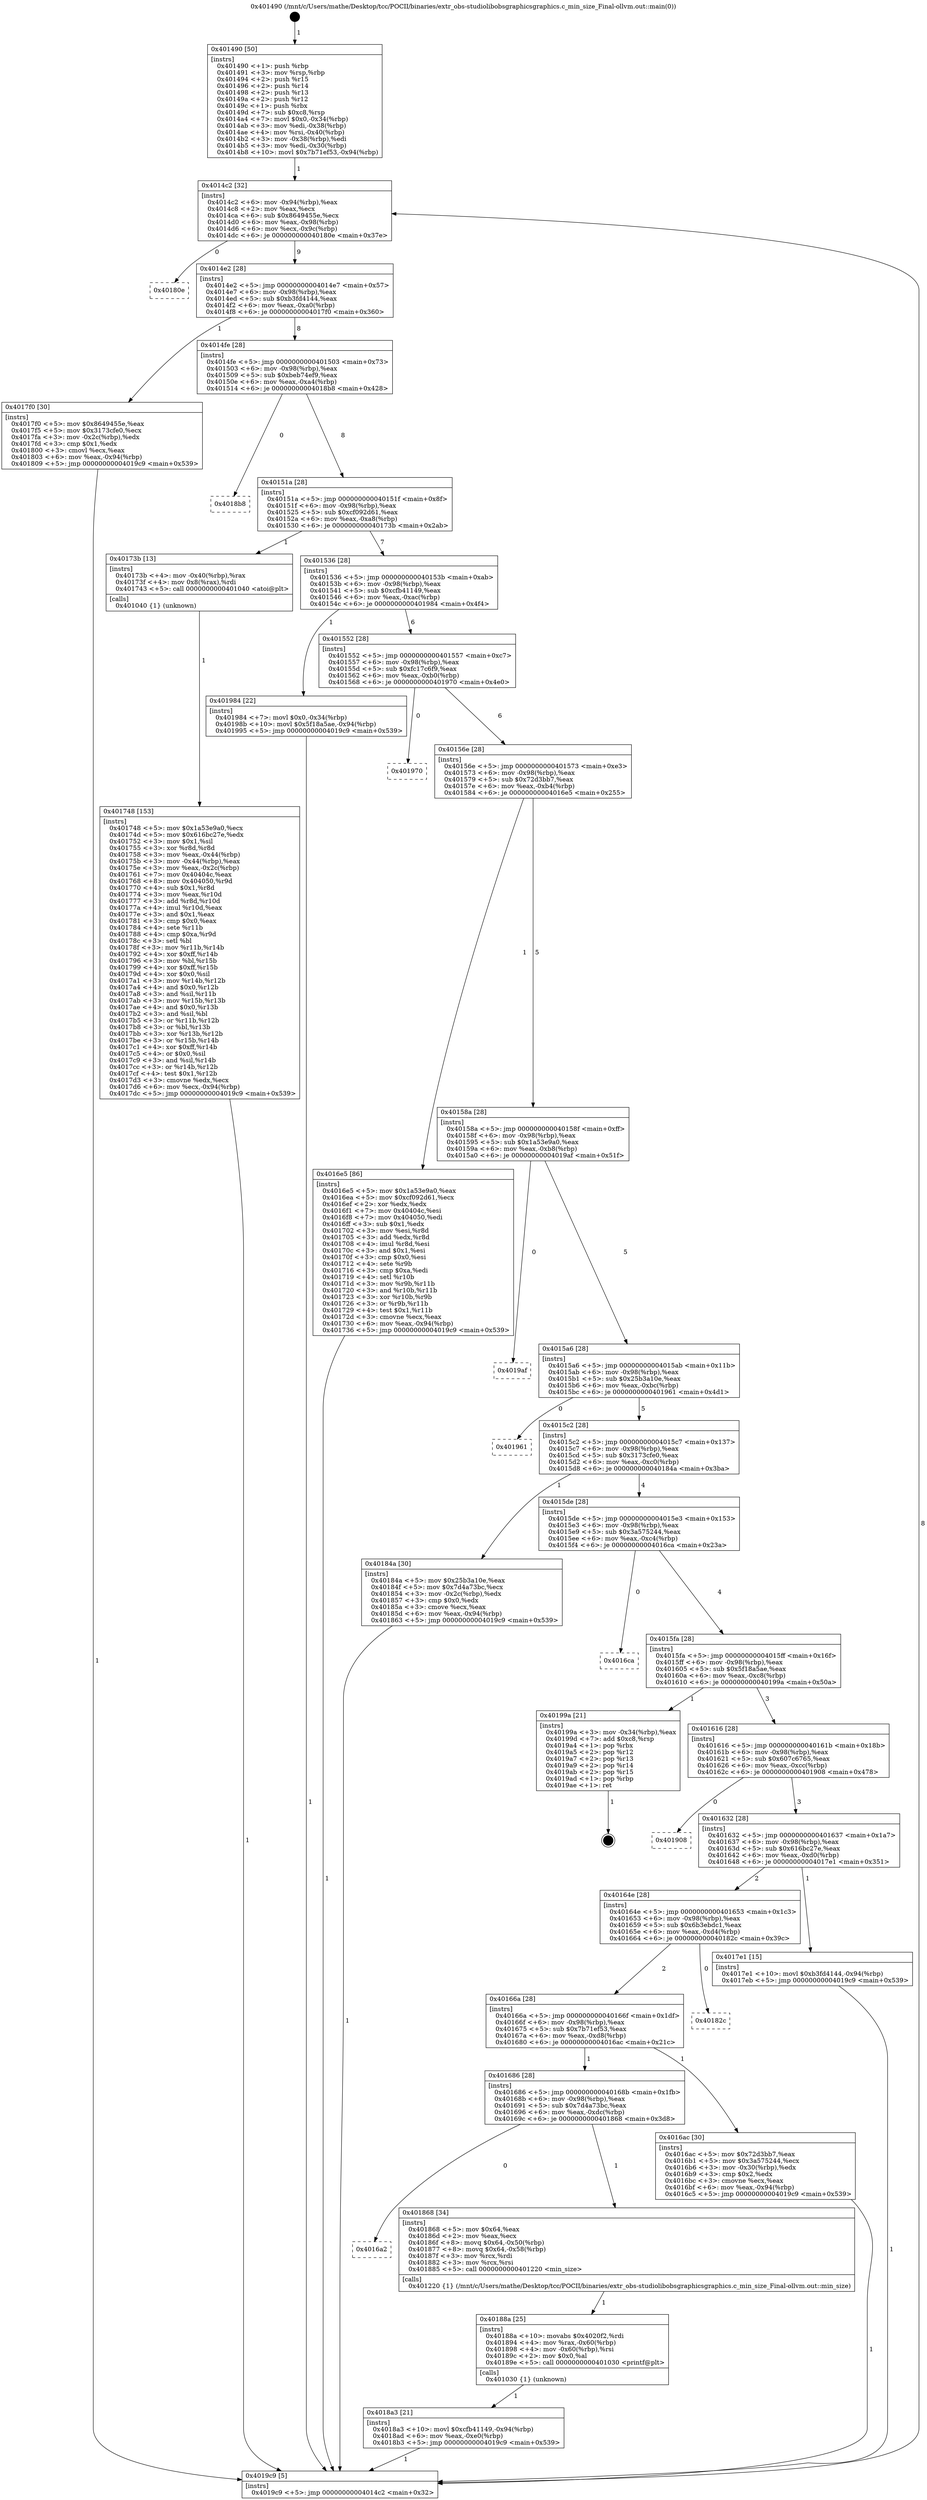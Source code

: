 digraph "0x401490" {
  label = "0x401490 (/mnt/c/Users/mathe/Desktop/tcc/POCII/binaries/extr_obs-studiolibobsgraphicsgraphics.c_min_size_Final-ollvm.out::main(0))"
  labelloc = "t"
  node[shape=record]

  Entry [label="",width=0.3,height=0.3,shape=circle,fillcolor=black,style=filled]
  "0x4014c2" [label="{
     0x4014c2 [32]\l
     | [instrs]\l
     &nbsp;&nbsp;0x4014c2 \<+6\>: mov -0x94(%rbp),%eax\l
     &nbsp;&nbsp;0x4014c8 \<+2\>: mov %eax,%ecx\l
     &nbsp;&nbsp;0x4014ca \<+6\>: sub $0x8649455e,%ecx\l
     &nbsp;&nbsp;0x4014d0 \<+6\>: mov %eax,-0x98(%rbp)\l
     &nbsp;&nbsp;0x4014d6 \<+6\>: mov %ecx,-0x9c(%rbp)\l
     &nbsp;&nbsp;0x4014dc \<+6\>: je 000000000040180e \<main+0x37e\>\l
  }"]
  "0x40180e" [label="{
     0x40180e\l
  }", style=dashed]
  "0x4014e2" [label="{
     0x4014e2 [28]\l
     | [instrs]\l
     &nbsp;&nbsp;0x4014e2 \<+5\>: jmp 00000000004014e7 \<main+0x57\>\l
     &nbsp;&nbsp;0x4014e7 \<+6\>: mov -0x98(%rbp),%eax\l
     &nbsp;&nbsp;0x4014ed \<+5\>: sub $0xb3fd4144,%eax\l
     &nbsp;&nbsp;0x4014f2 \<+6\>: mov %eax,-0xa0(%rbp)\l
     &nbsp;&nbsp;0x4014f8 \<+6\>: je 00000000004017f0 \<main+0x360\>\l
  }"]
  Exit [label="",width=0.3,height=0.3,shape=circle,fillcolor=black,style=filled,peripheries=2]
  "0x4017f0" [label="{
     0x4017f0 [30]\l
     | [instrs]\l
     &nbsp;&nbsp;0x4017f0 \<+5\>: mov $0x8649455e,%eax\l
     &nbsp;&nbsp;0x4017f5 \<+5\>: mov $0x3173cfe0,%ecx\l
     &nbsp;&nbsp;0x4017fa \<+3\>: mov -0x2c(%rbp),%edx\l
     &nbsp;&nbsp;0x4017fd \<+3\>: cmp $0x1,%edx\l
     &nbsp;&nbsp;0x401800 \<+3\>: cmovl %ecx,%eax\l
     &nbsp;&nbsp;0x401803 \<+6\>: mov %eax,-0x94(%rbp)\l
     &nbsp;&nbsp;0x401809 \<+5\>: jmp 00000000004019c9 \<main+0x539\>\l
  }"]
  "0x4014fe" [label="{
     0x4014fe [28]\l
     | [instrs]\l
     &nbsp;&nbsp;0x4014fe \<+5\>: jmp 0000000000401503 \<main+0x73\>\l
     &nbsp;&nbsp;0x401503 \<+6\>: mov -0x98(%rbp),%eax\l
     &nbsp;&nbsp;0x401509 \<+5\>: sub $0xbeb74ef9,%eax\l
     &nbsp;&nbsp;0x40150e \<+6\>: mov %eax,-0xa4(%rbp)\l
     &nbsp;&nbsp;0x401514 \<+6\>: je 00000000004018b8 \<main+0x428\>\l
  }"]
  "0x4018a3" [label="{
     0x4018a3 [21]\l
     | [instrs]\l
     &nbsp;&nbsp;0x4018a3 \<+10\>: movl $0xcfb41149,-0x94(%rbp)\l
     &nbsp;&nbsp;0x4018ad \<+6\>: mov %eax,-0xe0(%rbp)\l
     &nbsp;&nbsp;0x4018b3 \<+5\>: jmp 00000000004019c9 \<main+0x539\>\l
  }"]
  "0x4018b8" [label="{
     0x4018b8\l
  }", style=dashed]
  "0x40151a" [label="{
     0x40151a [28]\l
     | [instrs]\l
     &nbsp;&nbsp;0x40151a \<+5\>: jmp 000000000040151f \<main+0x8f\>\l
     &nbsp;&nbsp;0x40151f \<+6\>: mov -0x98(%rbp),%eax\l
     &nbsp;&nbsp;0x401525 \<+5\>: sub $0xcf092d61,%eax\l
     &nbsp;&nbsp;0x40152a \<+6\>: mov %eax,-0xa8(%rbp)\l
     &nbsp;&nbsp;0x401530 \<+6\>: je 000000000040173b \<main+0x2ab\>\l
  }"]
  "0x40188a" [label="{
     0x40188a [25]\l
     | [instrs]\l
     &nbsp;&nbsp;0x40188a \<+10\>: movabs $0x4020f2,%rdi\l
     &nbsp;&nbsp;0x401894 \<+4\>: mov %rax,-0x60(%rbp)\l
     &nbsp;&nbsp;0x401898 \<+4\>: mov -0x60(%rbp),%rsi\l
     &nbsp;&nbsp;0x40189c \<+2\>: mov $0x0,%al\l
     &nbsp;&nbsp;0x40189e \<+5\>: call 0000000000401030 \<printf@plt\>\l
     | [calls]\l
     &nbsp;&nbsp;0x401030 \{1\} (unknown)\l
  }"]
  "0x40173b" [label="{
     0x40173b [13]\l
     | [instrs]\l
     &nbsp;&nbsp;0x40173b \<+4\>: mov -0x40(%rbp),%rax\l
     &nbsp;&nbsp;0x40173f \<+4\>: mov 0x8(%rax),%rdi\l
     &nbsp;&nbsp;0x401743 \<+5\>: call 0000000000401040 \<atoi@plt\>\l
     | [calls]\l
     &nbsp;&nbsp;0x401040 \{1\} (unknown)\l
  }"]
  "0x401536" [label="{
     0x401536 [28]\l
     | [instrs]\l
     &nbsp;&nbsp;0x401536 \<+5\>: jmp 000000000040153b \<main+0xab\>\l
     &nbsp;&nbsp;0x40153b \<+6\>: mov -0x98(%rbp),%eax\l
     &nbsp;&nbsp;0x401541 \<+5\>: sub $0xcfb41149,%eax\l
     &nbsp;&nbsp;0x401546 \<+6\>: mov %eax,-0xac(%rbp)\l
     &nbsp;&nbsp;0x40154c \<+6\>: je 0000000000401984 \<main+0x4f4\>\l
  }"]
  "0x4016a2" [label="{
     0x4016a2\l
  }", style=dashed]
  "0x401984" [label="{
     0x401984 [22]\l
     | [instrs]\l
     &nbsp;&nbsp;0x401984 \<+7\>: movl $0x0,-0x34(%rbp)\l
     &nbsp;&nbsp;0x40198b \<+10\>: movl $0x5f18a5ae,-0x94(%rbp)\l
     &nbsp;&nbsp;0x401995 \<+5\>: jmp 00000000004019c9 \<main+0x539\>\l
  }"]
  "0x401552" [label="{
     0x401552 [28]\l
     | [instrs]\l
     &nbsp;&nbsp;0x401552 \<+5\>: jmp 0000000000401557 \<main+0xc7\>\l
     &nbsp;&nbsp;0x401557 \<+6\>: mov -0x98(%rbp),%eax\l
     &nbsp;&nbsp;0x40155d \<+5\>: sub $0xfc17c6f9,%eax\l
     &nbsp;&nbsp;0x401562 \<+6\>: mov %eax,-0xb0(%rbp)\l
     &nbsp;&nbsp;0x401568 \<+6\>: je 0000000000401970 \<main+0x4e0\>\l
  }"]
  "0x401868" [label="{
     0x401868 [34]\l
     | [instrs]\l
     &nbsp;&nbsp;0x401868 \<+5\>: mov $0x64,%eax\l
     &nbsp;&nbsp;0x40186d \<+2\>: mov %eax,%ecx\l
     &nbsp;&nbsp;0x40186f \<+8\>: movq $0x64,-0x50(%rbp)\l
     &nbsp;&nbsp;0x401877 \<+8\>: movq $0x64,-0x58(%rbp)\l
     &nbsp;&nbsp;0x40187f \<+3\>: mov %rcx,%rdi\l
     &nbsp;&nbsp;0x401882 \<+3\>: mov %rcx,%rsi\l
     &nbsp;&nbsp;0x401885 \<+5\>: call 0000000000401220 \<min_size\>\l
     | [calls]\l
     &nbsp;&nbsp;0x401220 \{1\} (/mnt/c/Users/mathe/Desktop/tcc/POCII/binaries/extr_obs-studiolibobsgraphicsgraphics.c_min_size_Final-ollvm.out::min_size)\l
  }"]
  "0x401970" [label="{
     0x401970\l
  }", style=dashed]
  "0x40156e" [label="{
     0x40156e [28]\l
     | [instrs]\l
     &nbsp;&nbsp;0x40156e \<+5\>: jmp 0000000000401573 \<main+0xe3\>\l
     &nbsp;&nbsp;0x401573 \<+6\>: mov -0x98(%rbp),%eax\l
     &nbsp;&nbsp;0x401579 \<+5\>: sub $0x72d3bb7,%eax\l
     &nbsp;&nbsp;0x40157e \<+6\>: mov %eax,-0xb4(%rbp)\l
     &nbsp;&nbsp;0x401584 \<+6\>: je 00000000004016e5 \<main+0x255\>\l
  }"]
  "0x401748" [label="{
     0x401748 [153]\l
     | [instrs]\l
     &nbsp;&nbsp;0x401748 \<+5\>: mov $0x1a53e9a0,%ecx\l
     &nbsp;&nbsp;0x40174d \<+5\>: mov $0x616bc27e,%edx\l
     &nbsp;&nbsp;0x401752 \<+3\>: mov $0x1,%sil\l
     &nbsp;&nbsp;0x401755 \<+3\>: xor %r8d,%r8d\l
     &nbsp;&nbsp;0x401758 \<+3\>: mov %eax,-0x44(%rbp)\l
     &nbsp;&nbsp;0x40175b \<+3\>: mov -0x44(%rbp),%eax\l
     &nbsp;&nbsp;0x40175e \<+3\>: mov %eax,-0x2c(%rbp)\l
     &nbsp;&nbsp;0x401761 \<+7\>: mov 0x40404c,%eax\l
     &nbsp;&nbsp;0x401768 \<+8\>: mov 0x404050,%r9d\l
     &nbsp;&nbsp;0x401770 \<+4\>: sub $0x1,%r8d\l
     &nbsp;&nbsp;0x401774 \<+3\>: mov %eax,%r10d\l
     &nbsp;&nbsp;0x401777 \<+3\>: add %r8d,%r10d\l
     &nbsp;&nbsp;0x40177a \<+4\>: imul %r10d,%eax\l
     &nbsp;&nbsp;0x40177e \<+3\>: and $0x1,%eax\l
     &nbsp;&nbsp;0x401781 \<+3\>: cmp $0x0,%eax\l
     &nbsp;&nbsp;0x401784 \<+4\>: sete %r11b\l
     &nbsp;&nbsp;0x401788 \<+4\>: cmp $0xa,%r9d\l
     &nbsp;&nbsp;0x40178c \<+3\>: setl %bl\l
     &nbsp;&nbsp;0x40178f \<+3\>: mov %r11b,%r14b\l
     &nbsp;&nbsp;0x401792 \<+4\>: xor $0xff,%r14b\l
     &nbsp;&nbsp;0x401796 \<+3\>: mov %bl,%r15b\l
     &nbsp;&nbsp;0x401799 \<+4\>: xor $0xff,%r15b\l
     &nbsp;&nbsp;0x40179d \<+4\>: xor $0x0,%sil\l
     &nbsp;&nbsp;0x4017a1 \<+3\>: mov %r14b,%r12b\l
     &nbsp;&nbsp;0x4017a4 \<+4\>: and $0x0,%r12b\l
     &nbsp;&nbsp;0x4017a8 \<+3\>: and %sil,%r11b\l
     &nbsp;&nbsp;0x4017ab \<+3\>: mov %r15b,%r13b\l
     &nbsp;&nbsp;0x4017ae \<+4\>: and $0x0,%r13b\l
     &nbsp;&nbsp;0x4017b2 \<+3\>: and %sil,%bl\l
     &nbsp;&nbsp;0x4017b5 \<+3\>: or %r11b,%r12b\l
     &nbsp;&nbsp;0x4017b8 \<+3\>: or %bl,%r13b\l
     &nbsp;&nbsp;0x4017bb \<+3\>: xor %r13b,%r12b\l
     &nbsp;&nbsp;0x4017be \<+3\>: or %r15b,%r14b\l
     &nbsp;&nbsp;0x4017c1 \<+4\>: xor $0xff,%r14b\l
     &nbsp;&nbsp;0x4017c5 \<+4\>: or $0x0,%sil\l
     &nbsp;&nbsp;0x4017c9 \<+3\>: and %sil,%r14b\l
     &nbsp;&nbsp;0x4017cc \<+3\>: or %r14b,%r12b\l
     &nbsp;&nbsp;0x4017cf \<+4\>: test $0x1,%r12b\l
     &nbsp;&nbsp;0x4017d3 \<+3\>: cmovne %edx,%ecx\l
     &nbsp;&nbsp;0x4017d6 \<+6\>: mov %ecx,-0x94(%rbp)\l
     &nbsp;&nbsp;0x4017dc \<+5\>: jmp 00000000004019c9 \<main+0x539\>\l
  }"]
  "0x4016e5" [label="{
     0x4016e5 [86]\l
     | [instrs]\l
     &nbsp;&nbsp;0x4016e5 \<+5\>: mov $0x1a53e9a0,%eax\l
     &nbsp;&nbsp;0x4016ea \<+5\>: mov $0xcf092d61,%ecx\l
     &nbsp;&nbsp;0x4016ef \<+2\>: xor %edx,%edx\l
     &nbsp;&nbsp;0x4016f1 \<+7\>: mov 0x40404c,%esi\l
     &nbsp;&nbsp;0x4016f8 \<+7\>: mov 0x404050,%edi\l
     &nbsp;&nbsp;0x4016ff \<+3\>: sub $0x1,%edx\l
     &nbsp;&nbsp;0x401702 \<+3\>: mov %esi,%r8d\l
     &nbsp;&nbsp;0x401705 \<+3\>: add %edx,%r8d\l
     &nbsp;&nbsp;0x401708 \<+4\>: imul %r8d,%esi\l
     &nbsp;&nbsp;0x40170c \<+3\>: and $0x1,%esi\l
     &nbsp;&nbsp;0x40170f \<+3\>: cmp $0x0,%esi\l
     &nbsp;&nbsp;0x401712 \<+4\>: sete %r9b\l
     &nbsp;&nbsp;0x401716 \<+3\>: cmp $0xa,%edi\l
     &nbsp;&nbsp;0x401719 \<+4\>: setl %r10b\l
     &nbsp;&nbsp;0x40171d \<+3\>: mov %r9b,%r11b\l
     &nbsp;&nbsp;0x401720 \<+3\>: and %r10b,%r11b\l
     &nbsp;&nbsp;0x401723 \<+3\>: xor %r10b,%r9b\l
     &nbsp;&nbsp;0x401726 \<+3\>: or %r9b,%r11b\l
     &nbsp;&nbsp;0x401729 \<+4\>: test $0x1,%r11b\l
     &nbsp;&nbsp;0x40172d \<+3\>: cmovne %ecx,%eax\l
     &nbsp;&nbsp;0x401730 \<+6\>: mov %eax,-0x94(%rbp)\l
     &nbsp;&nbsp;0x401736 \<+5\>: jmp 00000000004019c9 \<main+0x539\>\l
  }"]
  "0x40158a" [label="{
     0x40158a [28]\l
     | [instrs]\l
     &nbsp;&nbsp;0x40158a \<+5\>: jmp 000000000040158f \<main+0xff\>\l
     &nbsp;&nbsp;0x40158f \<+6\>: mov -0x98(%rbp),%eax\l
     &nbsp;&nbsp;0x401595 \<+5\>: sub $0x1a53e9a0,%eax\l
     &nbsp;&nbsp;0x40159a \<+6\>: mov %eax,-0xb8(%rbp)\l
     &nbsp;&nbsp;0x4015a0 \<+6\>: je 00000000004019af \<main+0x51f\>\l
  }"]
  "0x401490" [label="{
     0x401490 [50]\l
     | [instrs]\l
     &nbsp;&nbsp;0x401490 \<+1\>: push %rbp\l
     &nbsp;&nbsp;0x401491 \<+3\>: mov %rsp,%rbp\l
     &nbsp;&nbsp;0x401494 \<+2\>: push %r15\l
     &nbsp;&nbsp;0x401496 \<+2\>: push %r14\l
     &nbsp;&nbsp;0x401498 \<+2\>: push %r13\l
     &nbsp;&nbsp;0x40149a \<+2\>: push %r12\l
     &nbsp;&nbsp;0x40149c \<+1\>: push %rbx\l
     &nbsp;&nbsp;0x40149d \<+7\>: sub $0xc8,%rsp\l
     &nbsp;&nbsp;0x4014a4 \<+7\>: movl $0x0,-0x34(%rbp)\l
     &nbsp;&nbsp;0x4014ab \<+3\>: mov %edi,-0x38(%rbp)\l
     &nbsp;&nbsp;0x4014ae \<+4\>: mov %rsi,-0x40(%rbp)\l
     &nbsp;&nbsp;0x4014b2 \<+3\>: mov -0x38(%rbp),%edi\l
     &nbsp;&nbsp;0x4014b5 \<+3\>: mov %edi,-0x30(%rbp)\l
     &nbsp;&nbsp;0x4014b8 \<+10\>: movl $0x7b71ef53,-0x94(%rbp)\l
  }"]
  "0x4019af" [label="{
     0x4019af\l
  }", style=dashed]
  "0x4015a6" [label="{
     0x4015a6 [28]\l
     | [instrs]\l
     &nbsp;&nbsp;0x4015a6 \<+5\>: jmp 00000000004015ab \<main+0x11b\>\l
     &nbsp;&nbsp;0x4015ab \<+6\>: mov -0x98(%rbp),%eax\l
     &nbsp;&nbsp;0x4015b1 \<+5\>: sub $0x25b3a10e,%eax\l
     &nbsp;&nbsp;0x4015b6 \<+6\>: mov %eax,-0xbc(%rbp)\l
     &nbsp;&nbsp;0x4015bc \<+6\>: je 0000000000401961 \<main+0x4d1\>\l
  }"]
  "0x4019c9" [label="{
     0x4019c9 [5]\l
     | [instrs]\l
     &nbsp;&nbsp;0x4019c9 \<+5\>: jmp 00000000004014c2 \<main+0x32\>\l
  }"]
  "0x401961" [label="{
     0x401961\l
  }", style=dashed]
  "0x4015c2" [label="{
     0x4015c2 [28]\l
     | [instrs]\l
     &nbsp;&nbsp;0x4015c2 \<+5\>: jmp 00000000004015c7 \<main+0x137\>\l
     &nbsp;&nbsp;0x4015c7 \<+6\>: mov -0x98(%rbp),%eax\l
     &nbsp;&nbsp;0x4015cd \<+5\>: sub $0x3173cfe0,%eax\l
     &nbsp;&nbsp;0x4015d2 \<+6\>: mov %eax,-0xc0(%rbp)\l
     &nbsp;&nbsp;0x4015d8 \<+6\>: je 000000000040184a \<main+0x3ba\>\l
  }"]
  "0x401686" [label="{
     0x401686 [28]\l
     | [instrs]\l
     &nbsp;&nbsp;0x401686 \<+5\>: jmp 000000000040168b \<main+0x1fb\>\l
     &nbsp;&nbsp;0x40168b \<+6\>: mov -0x98(%rbp),%eax\l
     &nbsp;&nbsp;0x401691 \<+5\>: sub $0x7d4a73bc,%eax\l
     &nbsp;&nbsp;0x401696 \<+6\>: mov %eax,-0xdc(%rbp)\l
     &nbsp;&nbsp;0x40169c \<+6\>: je 0000000000401868 \<main+0x3d8\>\l
  }"]
  "0x40184a" [label="{
     0x40184a [30]\l
     | [instrs]\l
     &nbsp;&nbsp;0x40184a \<+5\>: mov $0x25b3a10e,%eax\l
     &nbsp;&nbsp;0x40184f \<+5\>: mov $0x7d4a73bc,%ecx\l
     &nbsp;&nbsp;0x401854 \<+3\>: mov -0x2c(%rbp),%edx\l
     &nbsp;&nbsp;0x401857 \<+3\>: cmp $0x0,%edx\l
     &nbsp;&nbsp;0x40185a \<+3\>: cmove %ecx,%eax\l
     &nbsp;&nbsp;0x40185d \<+6\>: mov %eax,-0x94(%rbp)\l
     &nbsp;&nbsp;0x401863 \<+5\>: jmp 00000000004019c9 \<main+0x539\>\l
  }"]
  "0x4015de" [label="{
     0x4015de [28]\l
     | [instrs]\l
     &nbsp;&nbsp;0x4015de \<+5\>: jmp 00000000004015e3 \<main+0x153\>\l
     &nbsp;&nbsp;0x4015e3 \<+6\>: mov -0x98(%rbp),%eax\l
     &nbsp;&nbsp;0x4015e9 \<+5\>: sub $0x3a575244,%eax\l
     &nbsp;&nbsp;0x4015ee \<+6\>: mov %eax,-0xc4(%rbp)\l
     &nbsp;&nbsp;0x4015f4 \<+6\>: je 00000000004016ca \<main+0x23a\>\l
  }"]
  "0x4016ac" [label="{
     0x4016ac [30]\l
     | [instrs]\l
     &nbsp;&nbsp;0x4016ac \<+5\>: mov $0x72d3bb7,%eax\l
     &nbsp;&nbsp;0x4016b1 \<+5\>: mov $0x3a575244,%ecx\l
     &nbsp;&nbsp;0x4016b6 \<+3\>: mov -0x30(%rbp),%edx\l
     &nbsp;&nbsp;0x4016b9 \<+3\>: cmp $0x2,%edx\l
     &nbsp;&nbsp;0x4016bc \<+3\>: cmovne %ecx,%eax\l
     &nbsp;&nbsp;0x4016bf \<+6\>: mov %eax,-0x94(%rbp)\l
     &nbsp;&nbsp;0x4016c5 \<+5\>: jmp 00000000004019c9 \<main+0x539\>\l
  }"]
  "0x4016ca" [label="{
     0x4016ca\l
  }", style=dashed]
  "0x4015fa" [label="{
     0x4015fa [28]\l
     | [instrs]\l
     &nbsp;&nbsp;0x4015fa \<+5\>: jmp 00000000004015ff \<main+0x16f\>\l
     &nbsp;&nbsp;0x4015ff \<+6\>: mov -0x98(%rbp),%eax\l
     &nbsp;&nbsp;0x401605 \<+5\>: sub $0x5f18a5ae,%eax\l
     &nbsp;&nbsp;0x40160a \<+6\>: mov %eax,-0xc8(%rbp)\l
     &nbsp;&nbsp;0x401610 \<+6\>: je 000000000040199a \<main+0x50a\>\l
  }"]
  "0x40166a" [label="{
     0x40166a [28]\l
     | [instrs]\l
     &nbsp;&nbsp;0x40166a \<+5\>: jmp 000000000040166f \<main+0x1df\>\l
     &nbsp;&nbsp;0x40166f \<+6\>: mov -0x98(%rbp),%eax\l
     &nbsp;&nbsp;0x401675 \<+5\>: sub $0x7b71ef53,%eax\l
     &nbsp;&nbsp;0x40167a \<+6\>: mov %eax,-0xd8(%rbp)\l
     &nbsp;&nbsp;0x401680 \<+6\>: je 00000000004016ac \<main+0x21c\>\l
  }"]
  "0x40199a" [label="{
     0x40199a [21]\l
     | [instrs]\l
     &nbsp;&nbsp;0x40199a \<+3\>: mov -0x34(%rbp),%eax\l
     &nbsp;&nbsp;0x40199d \<+7\>: add $0xc8,%rsp\l
     &nbsp;&nbsp;0x4019a4 \<+1\>: pop %rbx\l
     &nbsp;&nbsp;0x4019a5 \<+2\>: pop %r12\l
     &nbsp;&nbsp;0x4019a7 \<+2\>: pop %r13\l
     &nbsp;&nbsp;0x4019a9 \<+2\>: pop %r14\l
     &nbsp;&nbsp;0x4019ab \<+2\>: pop %r15\l
     &nbsp;&nbsp;0x4019ad \<+1\>: pop %rbp\l
     &nbsp;&nbsp;0x4019ae \<+1\>: ret\l
  }"]
  "0x401616" [label="{
     0x401616 [28]\l
     | [instrs]\l
     &nbsp;&nbsp;0x401616 \<+5\>: jmp 000000000040161b \<main+0x18b\>\l
     &nbsp;&nbsp;0x40161b \<+6\>: mov -0x98(%rbp),%eax\l
     &nbsp;&nbsp;0x401621 \<+5\>: sub $0x607c6765,%eax\l
     &nbsp;&nbsp;0x401626 \<+6\>: mov %eax,-0xcc(%rbp)\l
     &nbsp;&nbsp;0x40162c \<+6\>: je 0000000000401908 \<main+0x478\>\l
  }"]
  "0x40182c" [label="{
     0x40182c\l
  }", style=dashed]
  "0x401908" [label="{
     0x401908\l
  }", style=dashed]
  "0x401632" [label="{
     0x401632 [28]\l
     | [instrs]\l
     &nbsp;&nbsp;0x401632 \<+5\>: jmp 0000000000401637 \<main+0x1a7\>\l
     &nbsp;&nbsp;0x401637 \<+6\>: mov -0x98(%rbp),%eax\l
     &nbsp;&nbsp;0x40163d \<+5\>: sub $0x616bc27e,%eax\l
     &nbsp;&nbsp;0x401642 \<+6\>: mov %eax,-0xd0(%rbp)\l
     &nbsp;&nbsp;0x401648 \<+6\>: je 00000000004017e1 \<main+0x351\>\l
  }"]
  "0x40164e" [label="{
     0x40164e [28]\l
     | [instrs]\l
     &nbsp;&nbsp;0x40164e \<+5\>: jmp 0000000000401653 \<main+0x1c3\>\l
     &nbsp;&nbsp;0x401653 \<+6\>: mov -0x98(%rbp),%eax\l
     &nbsp;&nbsp;0x401659 \<+5\>: sub $0x6b3ebdc1,%eax\l
     &nbsp;&nbsp;0x40165e \<+6\>: mov %eax,-0xd4(%rbp)\l
     &nbsp;&nbsp;0x401664 \<+6\>: je 000000000040182c \<main+0x39c\>\l
  }"]
  "0x4017e1" [label="{
     0x4017e1 [15]\l
     | [instrs]\l
     &nbsp;&nbsp;0x4017e1 \<+10\>: movl $0xb3fd4144,-0x94(%rbp)\l
     &nbsp;&nbsp;0x4017eb \<+5\>: jmp 00000000004019c9 \<main+0x539\>\l
  }"]
  Entry -> "0x401490" [label=" 1"]
  "0x4014c2" -> "0x40180e" [label=" 0"]
  "0x4014c2" -> "0x4014e2" [label=" 9"]
  "0x40199a" -> Exit [label=" 1"]
  "0x4014e2" -> "0x4017f0" [label=" 1"]
  "0x4014e2" -> "0x4014fe" [label=" 8"]
  "0x401984" -> "0x4019c9" [label=" 1"]
  "0x4014fe" -> "0x4018b8" [label=" 0"]
  "0x4014fe" -> "0x40151a" [label=" 8"]
  "0x4018a3" -> "0x4019c9" [label=" 1"]
  "0x40151a" -> "0x40173b" [label=" 1"]
  "0x40151a" -> "0x401536" [label=" 7"]
  "0x40188a" -> "0x4018a3" [label=" 1"]
  "0x401536" -> "0x401984" [label=" 1"]
  "0x401536" -> "0x401552" [label=" 6"]
  "0x401868" -> "0x40188a" [label=" 1"]
  "0x401552" -> "0x401970" [label=" 0"]
  "0x401552" -> "0x40156e" [label=" 6"]
  "0x401686" -> "0x4016a2" [label=" 0"]
  "0x40156e" -> "0x4016e5" [label=" 1"]
  "0x40156e" -> "0x40158a" [label=" 5"]
  "0x401686" -> "0x401868" [label=" 1"]
  "0x40158a" -> "0x4019af" [label=" 0"]
  "0x40158a" -> "0x4015a6" [label=" 5"]
  "0x40184a" -> "0x4019c9" [label=" 1"]
  "0x4015a6" -> "0x401961" [label=" 0"]
  "0x4015a6" -> "0x4015c2" [label=" 5"]
  "0x4017f0" -> "0x4019c9" [label=" 1"]
  "0x4015c2" -> "0x40184a" [label=" 1"]
  "0x4015c2" -> "0x4015de" [label=" 4"]
  "0x4017e1" -> "0x4019c9" [label=" 1"]
  "0x4015de" -> "0x4016ca" [label=" 0"]
  "0x4015de" -> "0x4015fa" [label=" 4"]
  "0x401748" -> "0x4019c9" [label=" 1"]
  "0x4015fa" -> "0x40199a" [label=" 1"]
  "0x4015fa" -> "0x401616" [label=" 3"]
  "0x4016e5" -> "0x4019c9" [label=" 1"]
  "0x401616" -> "0x401908" [label=" 0"]
  "0x401616" -> "0x401632" [label=" 3"]
  "0x4019c9" -> "0x4014c2" [label=" 8"]
  "0x401632" -> "0x4017e1" [label=" 1"]
  "0x401632" -> "0x40164e" [label=" 2"]
  "0x401490" -> "0x4014c2" [label=" 1"]
  "0x40164e" -> "0x40182c" [label=" 0"]
  "0x40164e" -> "0x40166a" [label=" 2"]
  "0x40173b" -> "0x401748" [label=" 1"]
  "0x40166a" -> "0x4016ac" [label=" 1"]
  "0x40166a" -> "0x401686" [label=" 1"]
  "0x4016ac" -> "0x4019c9" [label=" 1"]
}
